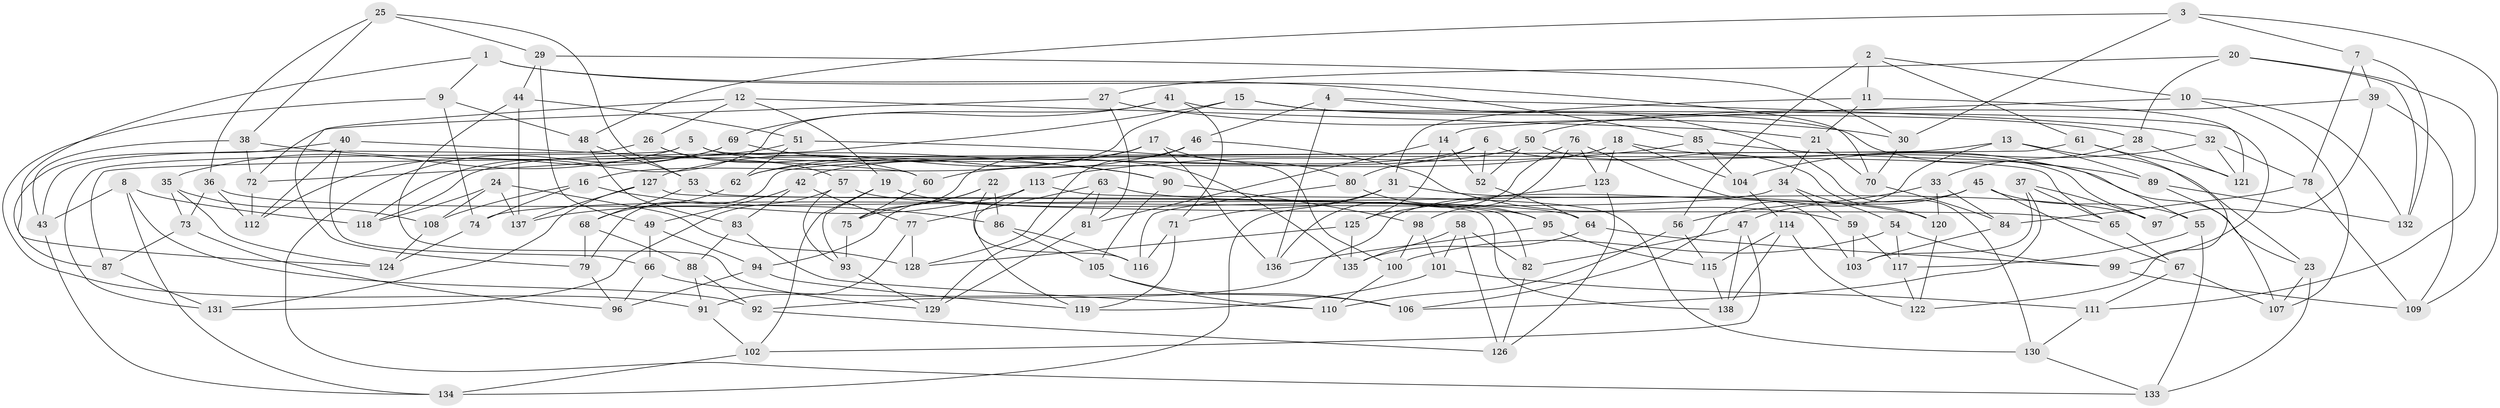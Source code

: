 // coarse degree distribution, {4: 0.24390243902439024, 3: 0.12195121951219512, 5: 0.1951219512195122, 7: 0.12195121951219512, 10: 0.04878048780487805, 11: 0.04878048780487805, 2: 0.07317073170731707, 9: 0.04878048780487805, 12: 0.04878048780487805, 6: 0.04878048780487805}
// Generated by graph-tools (version 1.1) at 2025/02/03/04/25 22:02:50]
// undirected, 138 vertices, 276 edges
graph export_dot {
graph [start="1"]
  node [color=gray90,style=filled];
  1;
  2;
  3;
  4;
  5;
  6;
  7;
  8;
  9;
  10;
  11;
  12;
  13;
  14;
  15;
  16;
  17;
  18;
  19;
  20;
  21;
  22;
  23;
  24;
  25;
  26;
  27;
  28;
  29;
  30;
  31;
  32;
  33;
  34;
  35;
  36;
  37;
  38;
  39;
  40;
  41;
  42;
  43;
  44;
  45;
  46;
  47;
  48;
  49;
  50;
  51;
  52;
  53;
  54;
  55;
  56;
  57;
  58;
  59;
  60;
  61;
  62;
  63;
  64;
  65;
  66;
  67;
  68;
  69;
  70;
  71;
  72;
  73;
  74;
  75;
  76;
  77;
  78;
  79;
  80;
  81;
  82;
  83;
  84;
  85;
  86;
  87;
  88;
  89;
  90;
  91;
  92;
  93;
  94;
  95;
  96;
  97;
  98;
  99;
  100;
  101;
  102;
  103;
  104;
  105;
  106;
  107;
  108;
  109;
  110;
  111;
  112;
  113;
  114;
  115;
  116;
  117;
  118;
  119;
  120;
  121;
  122;
  123;
  124;
  125;
  126;
  127;
  128;
  129;
  130;
  131;
  132;
  133;
  134;
  135;
  136;
  137;
  138;
  1 -- 85;
  1 -- 124;
  1 -- 9;
  1 -- 70;
  2 -- 11;
  2 -- 10;
  2 -- 56;
  2 -- 61;
  3 -- 30;
  3 -- 7;
  3 -- 48;
  3 -- 109;
  4 -- 136;
  4 -- 32;
  4 -- 46;
  4 -- 130;
  5 -- 135;
  5 -- 131;
  5 -- 35;
  5 -- 65;
  6 -- 80;
  6 -- 42;
  6 -- 52;
  6 -- 97;
  7 -- 39;
  7 -- 132;
  7 -- 78;
  8 -- 43;
  8 -- 92;
  8 -- 118;
  8 -- 134;
  9 -- 48;
  9 -- 74;
  9 -- 91;
  10 -- 132;
  10 -- 107;
  10 -- 14;
  11 -- 31;
  11 -- 21;
  11 -- 121;
  12 -- 79;
  12 -- 19;
  12 -- 26;
  12 -- 21;
  13 -- 23;
  13 -- 106;
  13 -- 79;
  13 -- 89;
  14 -- 125;
  14 -- 52;
  14 -- 81;
  15 -- 16;
  15 -- 118;
  15 -- 55;
  15 -- 28;
  16 -- 74;
  16 -- 86;
  16 -- 108;
  17 -- 127;
  17 -- 75;
  17 -- 80;
  17 -- 136;
  18 -- 62;
  18 -- 23;
  18 -- 123;
  18 -- 104;
  19 -- 95;
  19 -- 102;
  19 -- 93;
  20 -- 132;
  20 -- 27;
  20 -- 28;
  20 -- 111;
  21 -- 34;
  21 -- 70;
  22 -- 86;
  22 -- 116;
  22 -- 75;
  22 -- 94;
  23 -- 107;
  23 -- 133;
  24 -- 137;
  24 -- 118;
  24 -- 128;
  24 -- 108;
  25 -- 53;
  25 -- 38;
  25 -- 36;
  25 -- 29;
  26 -- 57;
  26 -- 60;
  26 -- 43;
  27 -- 72;
  27 -- 30;
  27 -- 81;
  28 -- 121;
  28 -- 33;
  29 -- 30;
  29 -- 49;
  29 -- 44;
  30 -- 70;
  31 -- 97;
  31 -- 134;
  31 -- 71;
  32 -- 78;
  32 -- 121;
  32 -- 104;
  33 -- 120;
  33 -- 56;
  33 -- 84;
  34 -- 74;
  34 -- 59;
  34 -- 54;
  35 -- 124;
  35 -- 73;
  35 -- 108;
  36 -- 64;
  36 -- 112;
  36 -- 73;
  37 -- 65;
  37 -- 103;
  37 -- 106;
  37 -- 97;
  38 -- 43;
  38 -- 90;
  38 -- 72;
  39 -- 97;
  39 -- 50;
  39 -- 109;
  40 -- 66;
  40 -- 112;
  40 -- 87;
  40 -- 60;
  41 -- 99;
  41 -- 69;
  41 -- 71;
  41 -- 118;
  42 -- 83;
  42 -- 77;
  42 -- 49;
  43 -- 134;
  44 -- 137;
  44 -- 51;
  44 -- 129;
  45 -- 55;
  45 -- 92;
  45 -- 67;
  45 -- 47;
  46 -- 128;
  46 -- 62;
  46 -- 59;
  47 -- 82;
  47 -- 102;
  47 -- 138;
  48 -- 83;
  48 -- 53;
  49 -- 66;
  49 -- 94;
  50 -- 52;
  50 -- 60;
  50 -- 120;
  51 -- 72;
  51 -- 62;
  51 -- 100;
  52 -- 64;
  53 -- 68;
  53 -- 82;
  54 -- 99;
  54 -- 100;
  54 -- 117;
  55 -- 133;
  55 -- 117;
  56 -- 110;
  56 -- 115;
  57 -- 65;
  57 -- 93;
  57 -- 131;
  58 -- 135;
  58 -- 126;
  58 -- 101;
  58 -- 82;
  59 -- 117;
  59 -- 103;
  60 -- 75;
  61 -- 122;
  61 -- 121;
  61 -- 87;
  62 -- 68;
  63 -- 81;
  63 -- 129;
  63 -- 77;
  63 -- 120;
  64 -- 135;
  64 -- 99;
  65 -- 67;
  66 -- 96;
  66 -- 106;
  67 -- 107;
  67 -- 111;
  68 -- 88;
  68 -- 79;
  69 -- 90;
  69 -- 133;
  69 -- 112;
  70 -- 84;
  71 -- 119;
  71 -- 116;
  72 -- 112;
  73 -- 87;
  73 -- 96;
  74 -- 124;
  75 -- 93;
  76 -- 123;
  76 -- 103;
  76 -- 136;
  76 -- 98;
  77 -- 128;
  77 -- 91;
  78 -- 109;
  78 -- 84;
  79 -- 96;
  80 -- 95;
  80 -- 116;
  81 -- 129;
  82 -- 126;
  83 -- 110;
  83 -- 88;
  84 -- 103;
  85 -- 104;
  85 -- 113;
  85 -- 89;
  86 -- 116;
  86 -- 105;
  87 -- 131;
  88 -- 92;
  88 -- 91;
  89 -- 132;
  89 -- 107;
  90 -- 105;
  90 -- 98;
  91 -- 102;
  92 -- 126;
  93 -- 129;
  94 -- 119;
  94 -- 96;
  95 -- 115;
  95 -- 136;
  98 -- 101;
  98 -- 100;
  99 -- 109;
  100 -- 110;
  101 -- 119;
  101 -- 111;
  102 -- 134;
  104 -- 114;
  105 -- 110;
  105 -- 106;
  108 -- 124;
  111 -- 130;
  113 -- 119;
  113 -- 137;
  113 -- 130;
  114 -- 115;
  114 -- 122;
  114 -- 138;
  115 -- 138;
  117 -- 122;
  120 -- 122;
  123 -- 125;
  123 -- 126;
  125 -- 128;
  125 -- 135;
  127 -- 138;
  127 -- 131;
  127 -- 137;
  130 -- 133;
}
